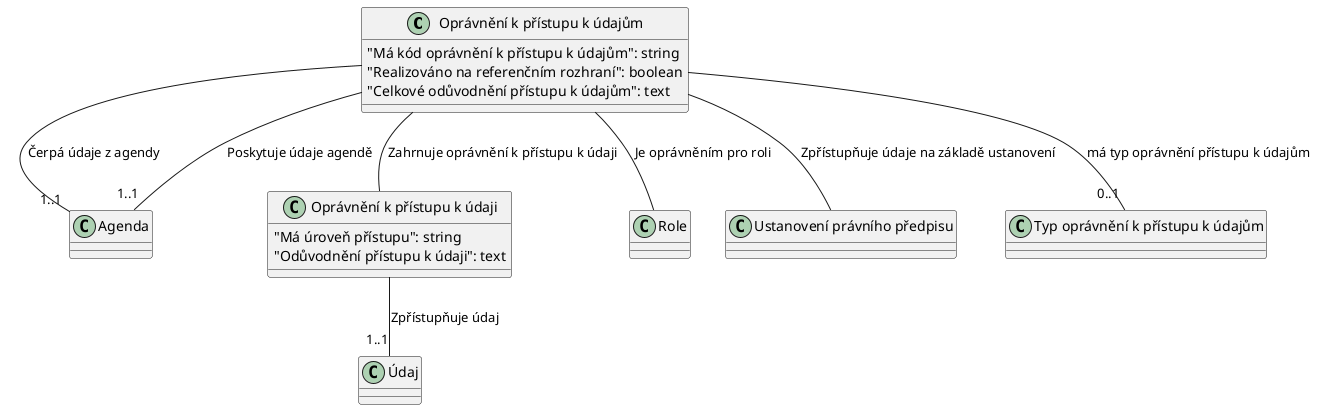 @startuml
set namespaceSeparator none
class "Oprávnění k přístupu k údajům" {
  "Má kód oprávnění k přístupu k údajům": string
  "Realizováno na referenčním rozhraní": boolean
  "Celkové odůvodnění přístupu k údajům": text
}

class Agenda {
}

class "Oprávnění k přístupu k údaji" {
  "Má úroveň přístupu": string
  "Odůvodnění přístupu k údaji": text
}

class Role {
}

class "Ustanovení právního předpisu" {
}

class "Údaj" {
}

class "Typ oprávnění k přístupu k údajům" {
}

"Oprávnění k přístupu k údajům" -- "1..1" Agenda :  "Čerpá údaje z agendy"
"Oprávnění k přístupu k údajům" -- "1..1" Agenda :  "Poskytuje údaje agendě"
"Oprávnění k přístupu k údajům" -- "Oprávnění k přístupu k údaji" :  "Zahrnuje oprávnění k přístupu k údaji"
"Oprávnění k přístupu k údajům" -- Role :  "Je oprávněním pro roli"
"Oprávnění k přístupu k údajům" -- "Ustanovení právního předpisu" :  "Zpřístupňuje údaje na základě ustanovení"
"Oprávnění k přístupu k údajům" -- "0..1" "Typ oprávnění k přístupu k údajům" :  "má typ oprávnění přístupu k údajům"
"Oprávnění k přístupu k údaji" -- "1..1" "Údaj" :  "Zpřístupňuje údaj"
@enduml
